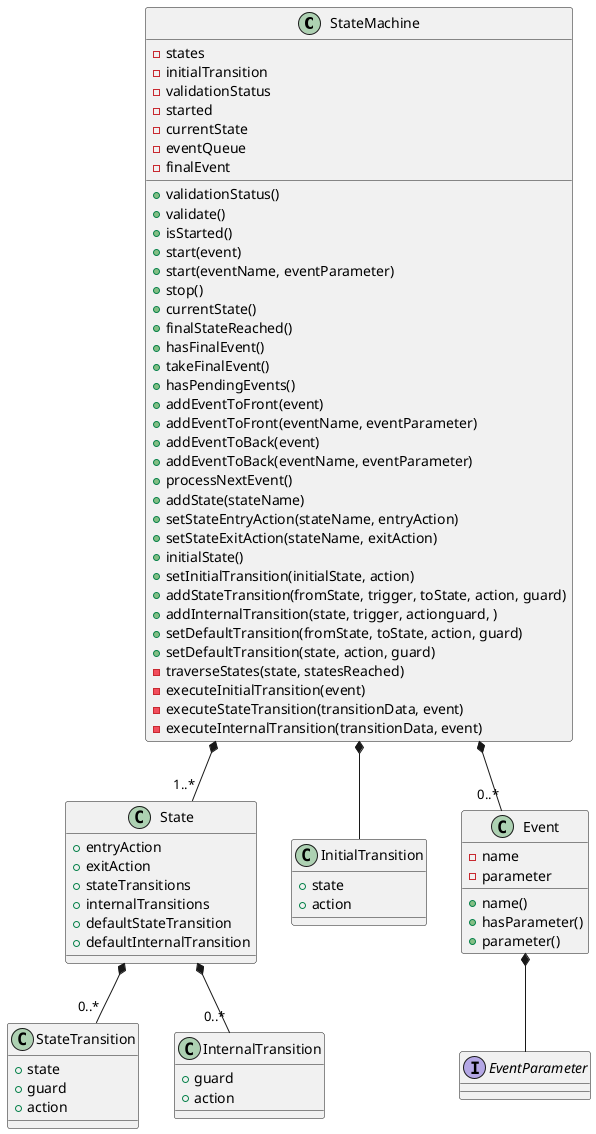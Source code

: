 @startuml StateMachine
StateMachine *-- "1..*" State
StateMachine *-- InitialTransition
StateMachine *-- "0..*" Event

State *-- "0..*" StateTransition
State *-- "0..*" InternalTransition

Event *-- EventParameter

class StateMachine {
    -states
    -initialTransition
    -validationStatus
    -started
    -currentState
    -eventQueue
    -finalEvent

    +validationStatus()
    +validate()
    +isStarted()
    +start(event)
    +start(eventName, eventParameter)
    +stop()
    +currentState()
    +finalStateReached()
    +hasFinalEvent()
    +takeFinalEvent()
    +hasPendingEvents()
    +addEventToFront(event)
    +addEventToFront(eventName, eventParameter)
    +addEventToBack(event)
    +addEventToBack(eventName, eventParameter)
    +processNextEvent()
    +addState(stateName)
    +setStateEntryAction(stateName, entryAction)
    +setStateExitAction(stateName, exitAction)
    +initialState()
    +setInitialTransition(initialState, action)
    +addStateTransition(fromState, trigger, toState, action, guard)
    +addInternalTransition(state, trigger, actionguard, )
    +setDefaultTransition(fromState, toState, action, guard)
    +setDefaultTransition(state, action, guard)
    -traverseStates(state, statesReached)
    -executeInitialTransition(event)
    -executeStateTransition(transitionData, event)
    -executeInternalTransition(transitionData, event)
}

class State {
    +entryAction
    +exitAction
    +stateTransitions
    +internalTransitions
    +defaultStateTransition
    +defaultInternalTransition
}

class InitialTransition {
    +state
    +action
}

class StateTransition {
    +state
    +guard
    +action
}

class InternalTransition {
    +guard
    +action
}

class Event {
    -name
    -parameter

    +name()
    +hasParameter()
    +parameter()
}

interface EventParameter {
}
@enduml
